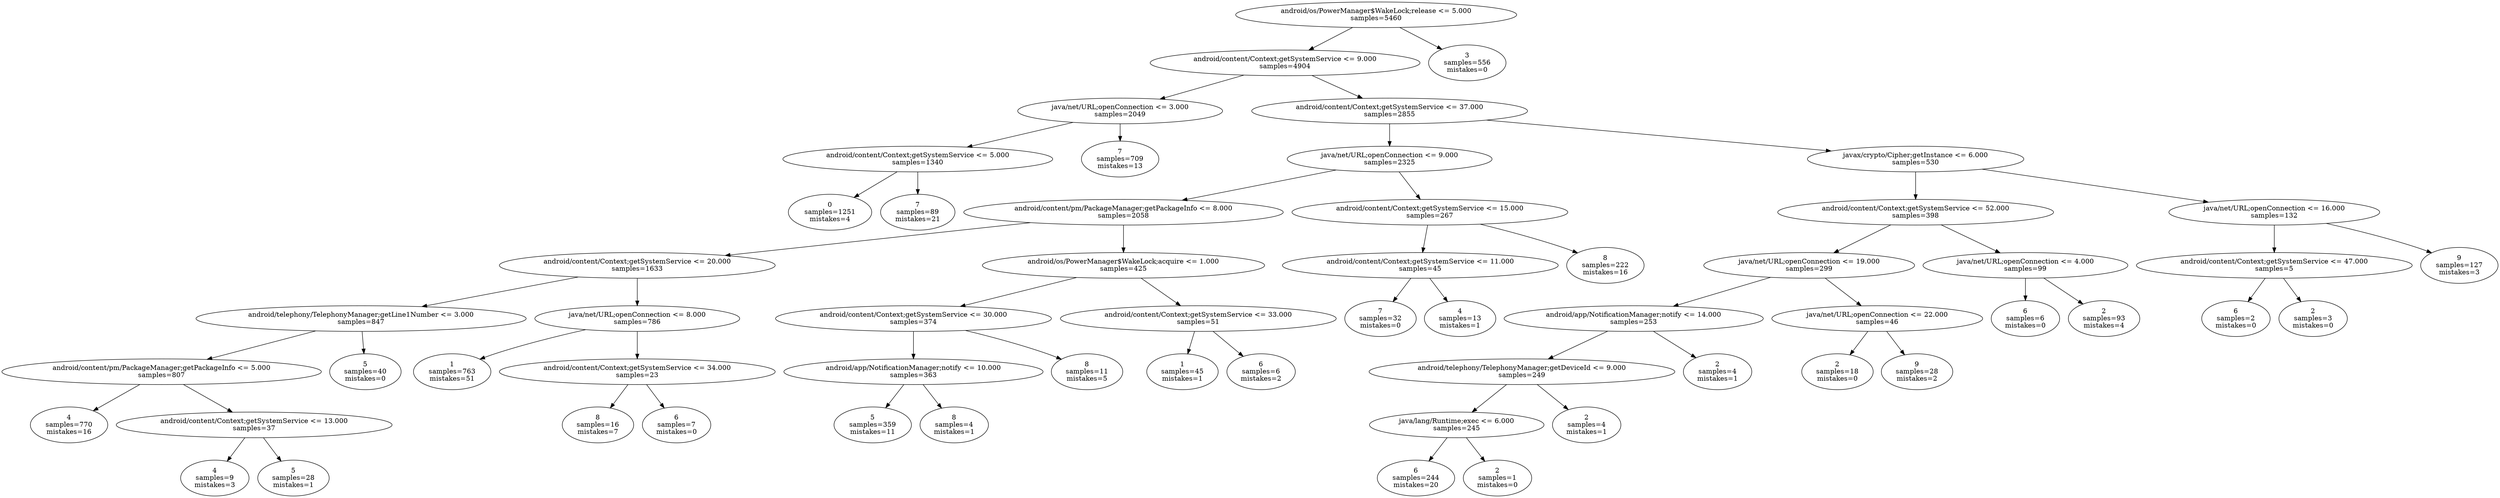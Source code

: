 digraph ClusteringTree {
n_0 [label="android/os/PowerManager$WakeLock;release <= 5.000
samples=\5460"];
n_1 [label="android/content/Context;getSystemService <= 9.000
samples=\4904"];
n_2 [label="3
samples=\556
mistakes=\0"];
n_3 [label="java/net/URL;openConnection <= 3.000
samples=\2049"];
n_4 [label="android/content/Context;getSystemService <= 37.000
samples=\2855"];
n_5 [label="android/content/Context;getSystemService <= 5.000
samples=\1340"];
n_6 [label="7
samples=\709
mistakes=\13"];
n_7 [label="java/net/URL;openConnection <= 9.000
samples=\2325"];
n_8 [label="javax/crypto/Cipher;getInstance <= 6.000
samples=\530"];
n_9 [label="0
samples=\1251
mistakes=\4"];
n_10 [label="7
samples=\89
mistakes=\21"];
n_11 [label="android/content/pm/PackageManager;getPackageInfo <= 8.000
samples=\2058"];
n_12 [label="android/content/Context;getSystemService <= 15.000
samples=\267"];
n_13 [label="android/content/Context;getSystemService <= 52.000
samples=\398"];
n_14 [label="java/net/URL;openConnection <= 16.000
samples=\132"];
n_15 [label="android/content/Context;getSystemService <= 20.000
samples=\1633"];
n_16 [label="android/os/PowerManager$WakeLock;acquire <= 1.000
samples=\425"];
n_17 [label="android/content/Context;getSystemService <= 11.000
samples=\45"];
n_18 [label="8
samples=\222
mistakes=\16"];
n_19 [label="java/net/URL;openConnection <= 19.000
samples=\299"];
n_20 [label="java/net/URL;openConnection <= 4.000
samples=\99"];
n_21 [label="android/content/Context;getSystemService <= 47.000
samples=\5"];
n_22 [label="9
samples=\127
mistakes=\3"];
n_23 [label="android/telephony/TelephonyManager;getLine1Number <= 3.000
samples=\847"];
n_24 [label="java/net/URL;openConnection <= 8.000
samples=\786"];
n_25 [label="android/content/Context;getSystemService <= 30.000
samples=\374"];
n_26 [label="android/content/Context;getSystemService <= 33.000
samples=\51"];
n_27 [label="7
samples=\32
mistakes=\0"];
n_28 [label="4
samples=\13
mistakes=\1"];
n_29 [label="android/app/NotificationManager;notify <= 14.000
samples=\253"];
n_30 [label="java/net/URL;openConnection <= 22.000
samples=\46"];
n_31 [label="6
samples=\6
mistakes=\0"];
n_32 [label="2
samples=\93
mistakes=\4"];
n_33 [label="6
samples=\2
mistakes=\0"];
n_34 [label="2
samples=\3
mistakes=\0"];
n_35 [label="android/content/pm/PackageManager;getPackageInfo <= 5.000
samples=\807"];
n_36 [label="5
samples=\40
mistakes=\0"];
n_37 [label="1
samples=\763
mistakes=\51"];
n_38 [label="android/content/Context;getSystemService <= 34.000
samples=\23"];
n_39 [label="android/app/NotificationManager;notify <= 10.000
samples=\363"];
n_40 [label="8
samples=\11
mistakes=\5"];
n_41 [label="1
samples=\45
mistakes=\1"];
n_42 [label="6
samples=\6
mistakes=\2"];
n_43 [label="android/telephony/TelephonyManager;getDeviceId <= 9.000
samples=\249"];
n_44 [label="2
samples=\4
mistakes=\1"];
n_45 [label="2
samples=\18
mistakes=\0"];
n_46 [label="9
samples=\28
mistakes=\2"];
n_47 [label="4
samples=\770
mistakes=\16"];
n_48 [label="android/content/Context;getSystemService <= 13.000
samples=\37"];
n_49 [label="8
samples=\16
mistakes=\7"];
n_50 [label="6
samples=\7
mistakes=\0"];
n_51 [label="5
samples=\359
mistakes=\11"];
n_52 [label="8
samples=\4
mistakes=\1"];
n_53 [label="java/lang/Runtime;exec <= 6.000
samples=\245"];
n_54 [label="2
samples=\4
mistakes=\1"];
n_55 [label="4
samples=\9
mistakes=\3"];
n_56 [label="5
samples=\28
mistakes=\1"];
n_57 [label="6
samples=\244
mistakes=\20"];
n_58 [label="2
samples=\1
mistakes=\0"];
n_0 -> n_1;
n_0 -> n_2;
n_1 -> n_3;
n_1 -> n_4;
n_3 -> n_5;
n_3 -> n_6;
n_4 -> n_7;
n_4 -> n_8;
n_5 -> n_9;
n_5 -> n_10;
n_7 -> n_11;
n_7 -> n_12;
n_8 -> n_13;
n_8 -> n_14;
n_11 -> n_15;
n_11 -> n_16;
n_12 -> n_17;
n_12 -> n_18;
n_13 -> n_19;
n_13 -> n_20;
n_14 -> n_21;
n_14 -> n_22;
n_15 -> n_23;
n_15 -> n_24;
n_16 -> n_25;
n_16 -> n_26;
n_17 -> n_27;
n_17 -> n_28;
n_19 -> n_29;
n_19 -> n_30;
n_20 -> n_31;
n_20 -> n_32;
n_21 -> n_33;
n_21 -> n_34;
n_23 -> n_35;
n_23 -> n_36;
n_24 -> n_37;
n_24 -> n_38;
n_25 -> n_39;
n_25 -> n_40;
n_26 -> n_41;
n_26 -> n_42;
n_29 -> n_43;
n_29 -> n_44;
n_30 -> n_45;
n_30 -> n_46;
n_35 -> n_47;
n_35 -> n_48;
n_38 -> n_49;
n_38 -> n_50;
n_39 -> n_51;
n_39 -> n_52;
n_43 -> n_53;
n_43 -> n_54;
n_48 -> n_55;
n_48 -> n_56;
n_53 -> n_57;
n_53 -> n_58;
}
